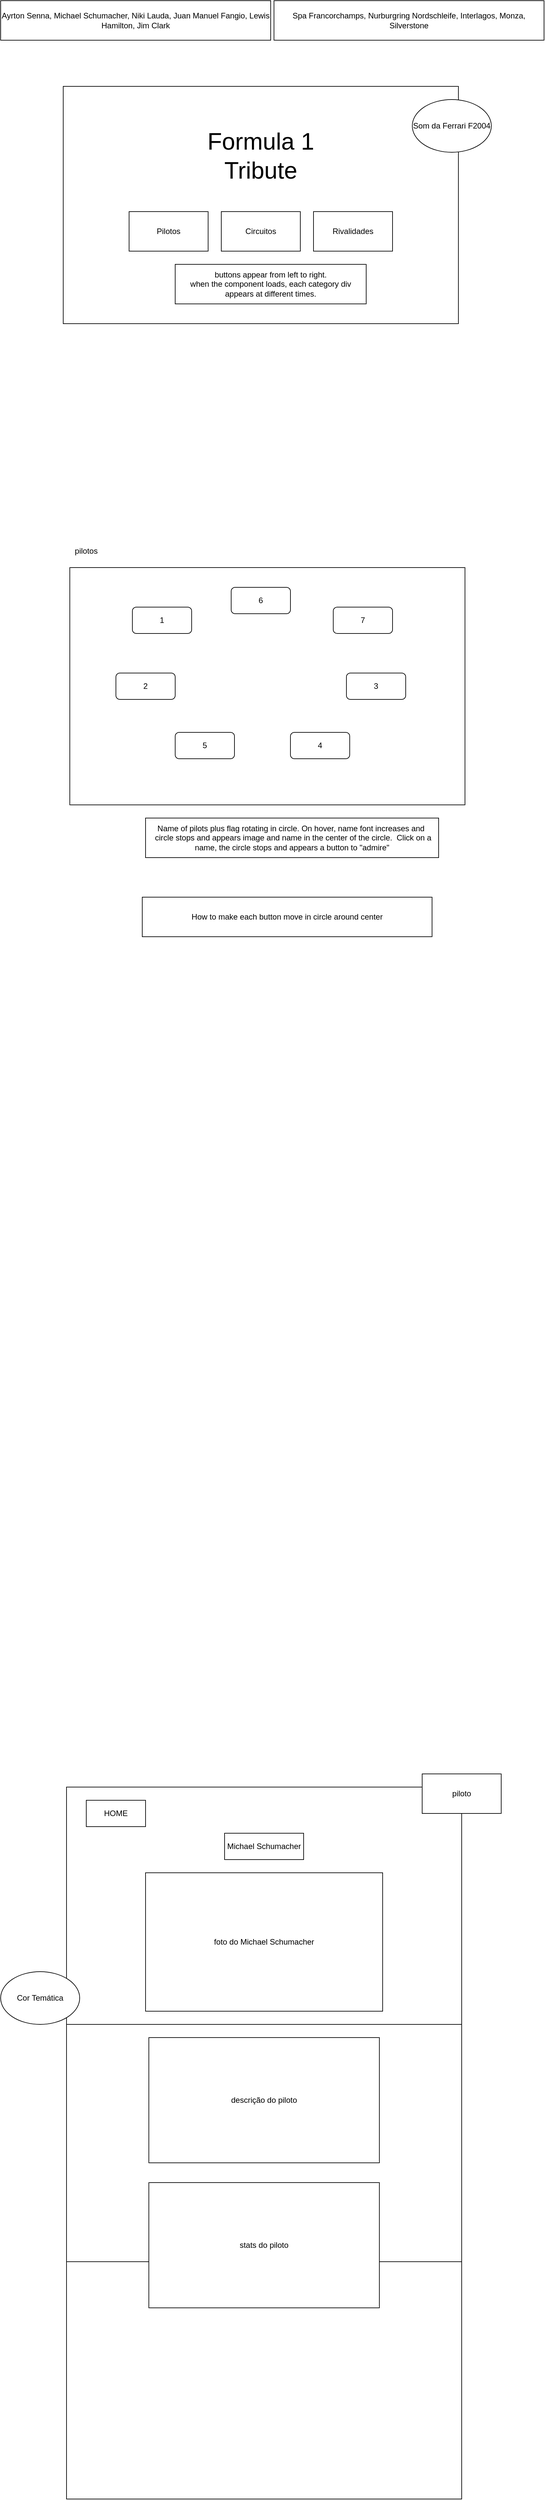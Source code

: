 <mxfile version="20.0.4" type="github">
  <diagram id="xXiOh94Zjy2rgz48Bsy7" name="Page-1">
    <mxGraphModel dx="1075" dy="496" grid="1" gridSize="10" guides="1" tooltips="1" connect="1" arrows="1" fold="1" page="1" pageScale="1" pageWidth="850" pageHeight="1100" math="0" shadow="0">
      <root>
        <mxCell id="0" />
        <mxCell id="1" parent="0" />
        <mxCell id="8ATC9B71WDK5AEgH5nmT-1" value="Ayrton Senna, Michael Schumacher, Niki Lauda, Juan Manuel Fangio, Lewis Hamilton, Jim Clark" style="rounded=0;whiteSpace=wrap;html=1;" parent="1" vertex="1">
          <mxGeometry x="15" y="90" width="410" height="60" as="geometry" />
        </mxCell>
        <mxCell id="8ATC9B71WDK5AEgH5nmT-2" value="Spa Francorchamps, Nurburgring Nordschleife, Interlagos, Monza, Silverstone" style="rounded=0;whiteSpace=wrap;html=1;" parent="1" vertex="1">
          <mxGeometry x="430" y="90" width="410" height="60" as="geometry" />
        </mxCell>
        <mxCell id="8ATC9B71WDK5AEgH5nmT-3" value="" style="rounded=0;whiteSpace=wrap;html=1;" parent="1" vertex="1">
          <mxGeometry x="110" y="220" width="600" height="360" as="geometry" />
        </mxCell>
        <mxCell id="8ATC9B71WDK5AEgH5nmT-4" value="&lt;font style=&quot;font-size: 36px;&quot;&gt;Formula 1 Tribute&lt;/font&gt;" style="text;html=1;strokeColor=none;fillColor=none;align=center;verticalAlign=middle;whiteSpace=wrap;rounded=0;" parent="1" vertex="1">
          <mxGeometry x="305" y="280" width="210" height="90" as="geometry" />
        </mxCell>
        <mxCell id="8ATC9B71WDK5AEgH5nmT-5" value="" style="rounded=0;whiteSpace=wrap;html=1;" parent="1" vertex="1">
          <mxGeometry x="115" y="2800" width="600" height="360" as="geometry" />
        </mxCell>
        <mxCell id="8ATC9B71WDK5AEgH5nmT-7" value="piloto" style="rounded=0;whiteSpace=wrap;html=1;fontSize=12;" parent="1" vertex="1">
          <mxGeometry x="655" y="2780" width="120" height="60" as="geometry" />
        </mxCell>
        <mxCell id="8ATC9B71WDK5AEgH5nmT-8" value="Cor Temática" style="ellipse;whiteSpace=wrap;html=1;fontSize=12;" parent="1" vertex="1">
          <mxGeometry x="15" y="3080" width="120" height="80" as="geometry" />
        </mxCell>
        <mxCell id="8ATC9B71WDK5AEgH5nmT-9" value="foto do Michael Schumacher" style="rounded=0;whiteSpace=wrap;html=1;fontSize=12;" parent="1" vertex="1">
          <mxGeometry x="235" y="2930" width="360" height="210" as="geometry" />
        </mxCell>
        <mxCell id="8ATC9B71WDK5AEgH5nmT-10" value="" style="rounded=0;whiteSpace=wrap;html=1;" parent="1" vertex="1">
          <mxGeometry x="115" y="3160" width="600" height="360" as="geometry" />
        </mxCell>
        <mxCell id="8ATC9B71WDK5AEgH5nmT-11" value="Michael Schumacher" style="rounded=0;whiteSpace=wrap;html=1;fontSize=12;" parent="1" vertex="1">
          <mxGeometry x="355" y="2870" width="120" height="40" as="geometry" />
        </mxCell>
        <mxCell id="8ATC9B71WDK5AEgH5nmT-12" value="descrição do piloto" style="rounded=0;whiteSpace=wrap;html=1;fontSize=12;" parent="1" vertex="1">
          <mxGeometry x="240" y="3180" width="350" height="190" as="geometry" />
        </mxCell>
        <mxCell id="8ATC9B71WDK5AEgH5nmT-13" value="" style="rounded=0;whiteSpace=wrap;html=1;" parent="1" vertex="1">
          <mxGeometry x="115" y="3520" width="600" height="360" as="geometry" />
        </mxCell>
        <mxCell id="8ATC9B71WDK5AEgH5nmT-14" value="stats do piloto" style="rounded=0;whiteSpace=wrap;html=1;fontSize=12;" parent="1" vertex="1">
          <mxGeometry x="240" y="3400" width="350" height="190" as="geometry" />
        </mxCell>
        <mxCell id="8ATC9B71WDK5AEgH5nmT-15" value="HOME" style="rounded=0;whiteSpace=wrap;html=1;fontSize=12;" parent="1" vertex="1">
          <mxGeometry x="145" y="2820" width="90" height="40" as="geometry" />
        </mxCell>
        <mxCell id="8ATC9B71WDK5AEgH5nmT-16" value="Pilotos" style="rounded=0;whiteSpace=wrap;html=1;fontSize=12;" parent="1" vertex="1">
          <mxGeometry x="210" y="410" width="120" height="60" as="geometry" />
        </mxCell>
        <mxCell id="8ATC9B71WDK5AEgH5nmT-17" value="Circuitos" style="rounded=0;whiteSpace=wrap;html=1;fontSize=12;" parent="1" vertex="1">
          <mxGeometry x="350" y="410" width="120" height="60" as="geometry" />
        </mxCell>
        <mxCell id="8ATC9B71WDK5AEgH5nmT-18" value="Rivalidades" style="rounded=0;whiteSpace=wrap;html=1;fontSize=12;" parent="1" vertex="1">
          <mxGeometry x="490" y="410" width="120" height="60" as="geometry" />
        </mxCell>
        <mxCell id="8ATC9B71WDK5AEgH5nmT-19" value="Som da Ferrari F2004" style="ellipse;whiteSpace=wrap;html=1;fontSize=12;" parent="1" vertex="1">
          <mxGeometry x="640" y="240" width="120" height="80" as="geometry" />
        </mxCell>
        <mxCell id="8ATC9B71WDK5AEgH5nmT-20" value="buttons appear from left to right.&lt;br&gt;when the component loads, each category div appears at different times." style="rounded=0;whiteSpace=wrap;html=1;fontSize=12;" parent="1" vertex="1">
          <mxGeometry x="280" y="490" width="290" height="60" as="geometry" />
        </mxCell>
        <mxCell id="DU7cdG3gOJDkV83XqPix-1" value="" style="rounded=0;whiteSpace=wrap;html=1;" vertex="1" parent="1">
          <mxGeometry x="120" y="950" width="600" height="360" as="geometry" />
        </mxCell>
        <mxCell id="DU7cdG3gOJDkV83XqPix-2" value="pilotos" style="text;html=1;strokeColor=none;fillColor=none;align=center;verticalAlign=middle;whiteSpace=wrap;rounded=0;" vertex="1" parent="1">
          <mxGeometry x="115" y="910" width="60" height="30" as="geometry" />
        </mxCell>
        <mxCell id="DU7cdG3gOJDkV83XqPix-3" value="1" style="rounded=1;whiteSpace=wrap;html=1;" vertex="1" parent="1">
          <mxGeometry x="215" y="1010" width="90" height="40" as="geometry" />
        </mxCell>
        <mxCell id="DU7cdG3gOJDkV83XqPix-4" value="2" style="rounded=1;whiteSpace=wrap;html=1;" vertex="1" parent="1">
          <mxGeometry x="190" y="1110" width="90" height="40" as="geometry" />
        </mxCell>
        <mxCell id="DU7cdG3gOJDkV83XqPix-5" value="3" style="rounded=1;whiteSpace=wrap;html=1;" vertex="1" parent="1">
          <mxGeometry x="540" y="1110" width="90" height="40" as="geometry" />
        </mxCell>
        <mxCell id="DU7cdG3gOJDkV83XqPix-6" value="4" style="rounded=1;whiteSpace=wrap;html=1;" vertex="1" parent="1">
          <mxGeometry x="455" y="1200" width="90" height="40" as="geometry" />
        </mxCell>
        <mxCell id="DU7cdG3gOJDkV83XqPix-7" value="5" style="rounded=1;whiteSpace=wrap;html=1;" vertex="1" parent="1">
          <mxGeometry x="280" y="1200" width="90" height="40" as="geometry" />
        </mxCell>
        <mxCell id="DU7cdG3gOJDkV83XqPix-8" value="6" style="rounded=1;whiteSpace=wrap;html=1;" vertex="1" parent="1">
          <mxGeometry x="365" y="980" width="90" height="40" as="geometry" />
        </mxCell>
        <mxCell id="DU7cdG3gOJDkV83XqPix-9" value="7" style="rounded=1;whiteSpace=wrap;html=1;" vertex="1" parent="1">
          <mxGeometry x="520" y="1010" width="90" height="40" as="geometry" />
        </mxCell>
        <mxCell id="DU7cdG3gOJDkV83XqPix-13" value="Name of pilots plus flag rotating in circle. On hover, name font increases and&amp;nbsp; &amp;nbsp;circle stops and appears image and name in the center of the circle.&amp;nbsp; Click on a name, the circle stops and appears a button to &quot;admire&quot;" style="rounded=0;whiteSpace=wrap;html=1;" vertex="1" parent="1">
          <mxGeometry x="235" y="1330" width="445" height="60" as="geometry" />
        </mxCell>
        <mxCell id="DU7cdG3gOJDkV83XqPix-14" value="How to make each button move in circle around center" style="rounded=0;whiteSpace=wrap;html=1;" vertex="1" parent="1">
          <mxGeometry x="230" y="1450" width="440" height="60" as="geometry" />
        </mxCell>
      </root>
    </mxGraphModel>
  </diagram>
</mxfile>
